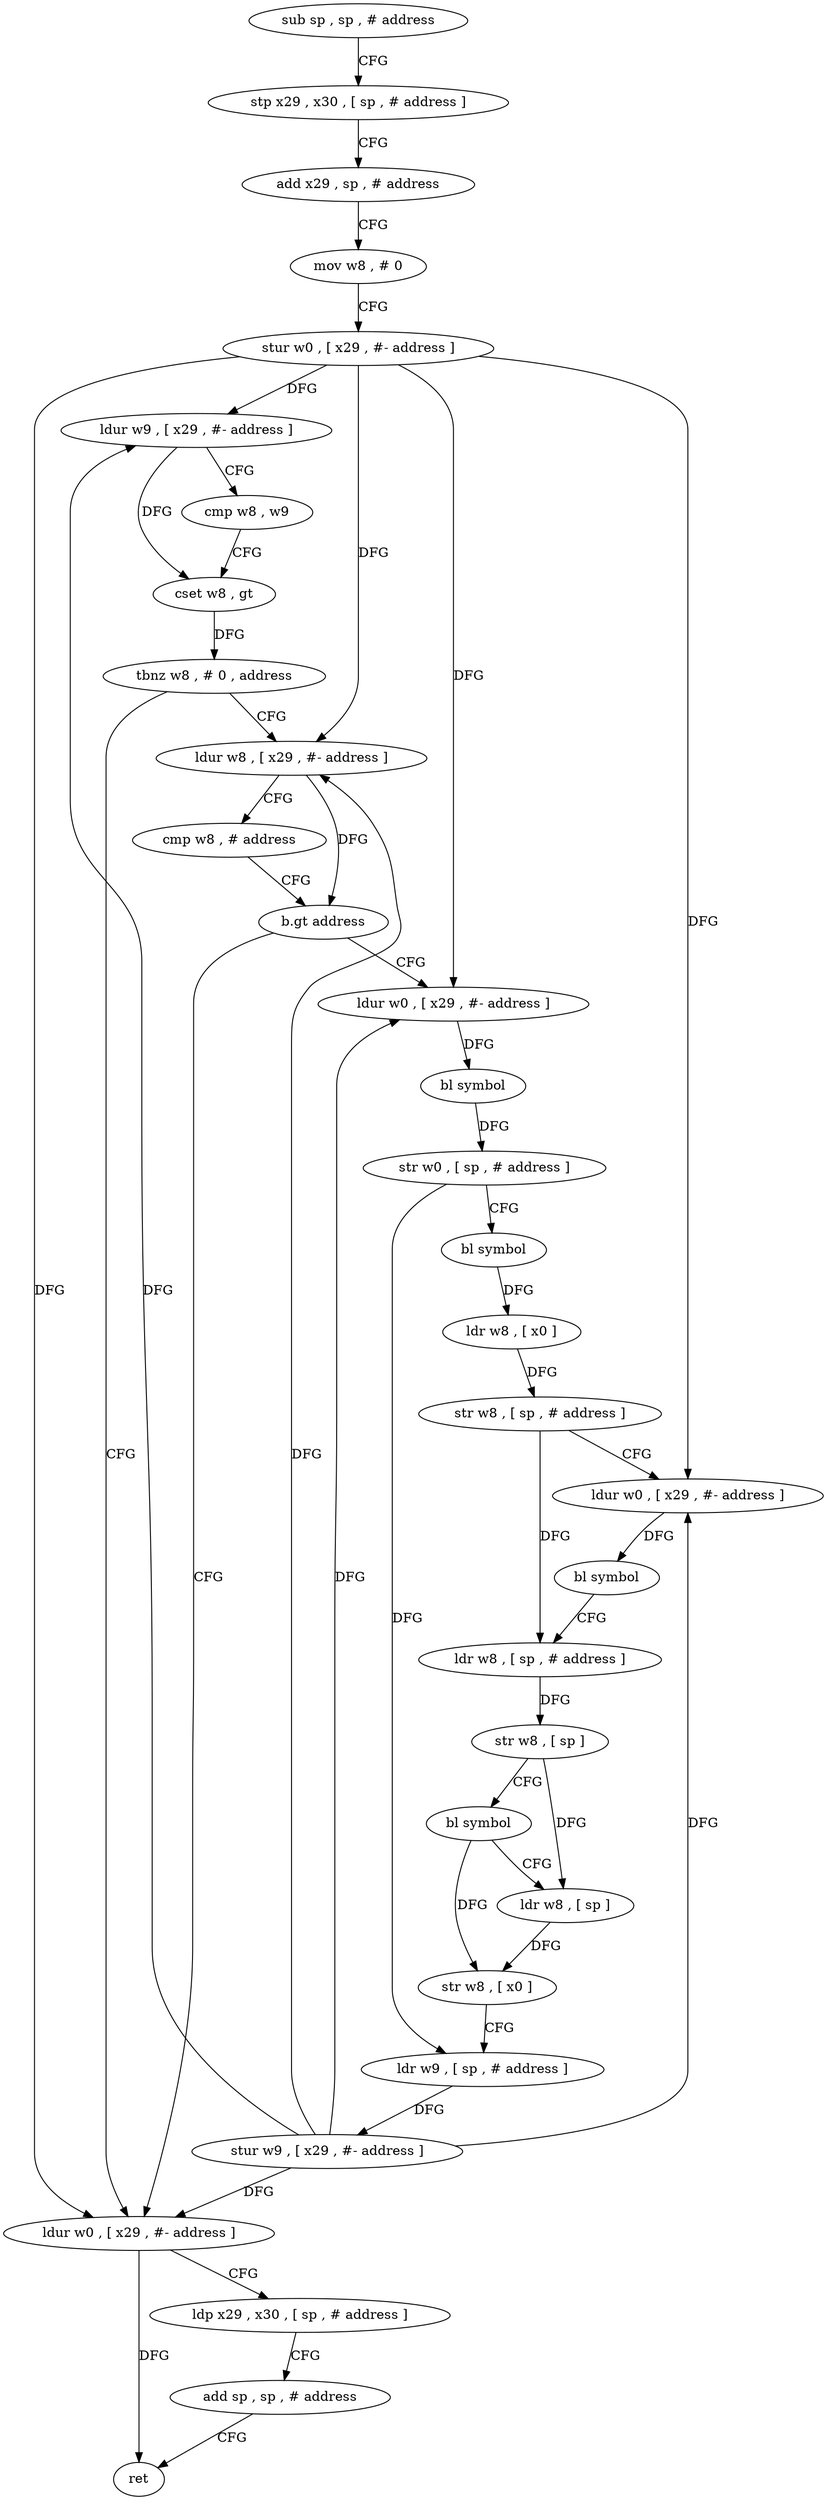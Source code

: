 digraph "func" {
"4249644" [label = "sub sp , sp , # address" ]
"4249648" [label = "stp x29 , x30 , [ sp , # address ]" ]
"4249652" [label = "add x29 , sp , # address" ]
"4249656" [label = "mov w8 , # 0" ]
"4249660" [label = "stur w0 , [ x29 , #- address ]" ]
"4249664" [label = "ldur w9 , [ x29 , #- address ]" ]
"4249668" [label = "cmp w8 , w9" ]
"4249672" [label = "cset w8 , gt" ]
"4249676" [label = "tbnz w8 , # 0 , address" ]
"4249752" [label = "ldur w0 , [ x29 , #- address ]" ]
"4249680" [label = "ldur w8 , [ x29 , #- address ]" ]
"4249756" [label = "ldp x29 , x30 , [ sp , # address ]" ]
"4249760" [label = "add sp , sp , # address" ]
"4249764" [label = "ret" ]
"4249684" [label = "cmp w8 , # address" ]
"4249688" [label = "b.gt address" ]
"4249692" [label = "ldur w0 , [ x29 , #- address ]" ]
"4249696" [label = "bl symbol" ]
"4249700" [label = "str w0 , [ sp , # address ]" ]
"4249704" [label = "bl symbol" ]
"4249708" [label = "ldr w8 , [ x0 ]" ]
"4249712" [label = "str w8 , [ sp , # address ]" ]
"4249716" [label = "ldur w0 , [ x29 , #- address ]" ]
"4249720" [label = "bl symbol" ]
"4249724" [label = "ldr w8 , [ sp , # address ]" ]
"4249728" [label = "str w8 , [ sp ]" ]
"4249732" [label = "bl symbol" ]
"4249736" [label = "ldr w8 , [ sp ]" ]
"4249740" [label = "str w8 , [ x0 ]" ]
"4249744" [label = "ldr w9 , [ sp , # address ]" ]
"4249748" [label = "stur w9 , [ x29 , #- address ]" ]
"4249644" -> "4249648" [ label = "CFG" ]
"4249648" -> "4249652" [ label = "CFG" ]
"4249652" -> "4249656" [ label = "CFG" ]
"4249656" -> "4249660" [ label = "CFG" ]
"4249660" -> "4249664" [ label = "DFG" ]
"4249660" -> "4249752" [ label = "DFG" ]
"4249660" -> "4249680" [ label = "DFG" ]
"4249660" -> "4249692" [ label = "DFG" ]
"4249660" -> "4249716" [ label = "DFG" ]
"4249664" -> "4249668" [ label = "CFG" ]
"4249664" -> "4249672" [ label = "DFG" ]
"4249668" -> "4249672" [ label = "CFG" ]
"4249672" -> "4249676" [ label = "DFG" ]
"4249676" -> "4249752" [ label = "CFG" ]
"4249676" -> "4249680" [ label = "CFG" ]
"4249752" -> "4249756" [ label = "CFG" ]
"4249752" -> "4249764" [ label = "DFG" ]
"4249680" -> "4249684" [ label = "CFG" ]
"4249680" -> "4249688" [ label = "DFG" ]
"4249756" -> "4249760" [ label = "CFG" ]
"4249760" -> "4249764" [ label = "CFG" ]
"4249684" -> "4249688" [ label = "CFG" ]
"4249688" -> "4249752" [ label = "CFG" ]
"4249688" -> "4249692" [ label = "CFG" ]
"4249692" -> "4249696" [ label = "DFG" ]
"4249696" -> "4249700" [ label = "DFG" ]
"4249700" -> "4249704" [ label = "CFG" ]
"4249700" -> "4249744" [ label = "DFG" ]
"4249704" -> "4249708" [ label = "DFG" ]
"4249708" -> "4249712" [ label = "DFG" ]
"4249712" -> "4249716" [ label = "CFG" ]
"4249712" -> "4249724" [ label = "DFG" ]
"4249716" -> "4249720" [ label = "DFG" ]
"4249720" -> "4249724" [ label = "CFG" ]
"4249724" -> "4249728" [ label = "DFG" ]
"4249728" -> "4249732" [ label = "CFG" ]
"4249728" -> "4249736" [ label = "DFG" ]
"4249732" -> "4249736" [ label = "CFG" ]
"4249732" -> "4249740" [ label = "DFG" ]
"4249736" -> "4249740" [ label = "DFG" ]
"4249740" -> "4249744" [ label = "CFG" ]
"4249744" -> "4249748" [ label = "DFG" ]
"4249748" -> "4249752" [ label = "DFG" ]
"4249748" -> "4249664" [ label = "DFG" ]
"4249748" -> "4249680" [ label = "DFG" ]
"4249748" -> "4249692" [ label = "DFG" ]
"4249748" -> "4249716" [ label = "DFG" ]
}
